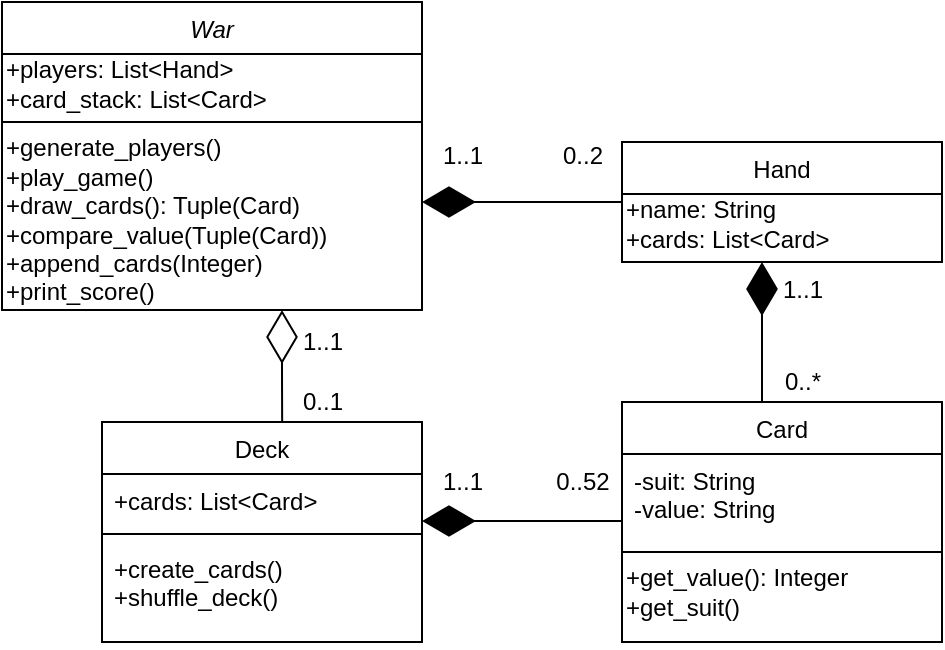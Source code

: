 <mxfile version="12.7.9" type="github">
  <diagram id="C5RBs43oDa-KdzZeNtuy" name="Page-1">
    <mxGraphModel dx="1422" dy="794" grid="1" gridSize="10" guides="1" tooltips="1" connect="1" arrows="1" fold="1" page="1" pageScale="1" pageWidth="827" pageHeight="1169" math="0" shadow="0">
      <root>
        <mxCell id="WIyWlLk6GJQsqaUBKTNV-0" />
        <mxCell id="WIyWlLk6GJQsqaUBKTNV-1" parent="WIyWlLk6GJQsqaUBKTNV-0" />
        <mxCell id="zkfFHV4jXpPFQw0GAbJ--0" value="War" style="swimlane;fontStyle=2;align=center;verticalAlign=top;childLayout=stackLayout;horizontal=1;startSize=26;horizontalStack=0;resizeParent=1;resizeLast=0;collapsible=1;marginBottom=0;rounded=0;shadow=0;strokeWidth=1;" parent="WIyWlLk6GJQsqaUBKTNV-1" vertex="1">
          <mxGeometry x="220" y="150" width="210" height="154" as="geometry">
            <mxRectangle x="230" y="140" width="160" height="26" as="alternateBounds" />
          </mxGeometry>
        </mxCell>
        <mxCell id="9q1hnMezPxJdELME9cKu-0" value="&lt;div style=&quot;&quot;&gt;&lt;span&gt;+players: List&amp;lt;Hand&amp;gt;&lt;/span&gt;&lt;/div&gt;+card_stack: List&amp;lt;Card&amp;gt;" style="text;html=1;align=left;verticalAlign=middle;resizable=0;points=[];autosize=1;" parent="zkfFHV4jXpPFQw0GAbJ--0" vertex="1">
          <mxGeometry y="26" width="210" height="30" as="geometry" />
        </mxCell>
        <mxCell id="9q1hnMezPxJdELME9cKu-9" value="" style="line;strokeWidth=1;fillColor=none;align=left;verticalAlign=middle;spacingTop=-1;spacingLeft=3;spacingRight=3;rotatable=0;labelPosition=right;points=[];portConstraint=eastwest;fontColor=#000000;" parent="zkfFHV4jXpPFQw0GAbJ--0" vertex="1">
          <mxGeometry y="56" width="210" height="8" as="geometry" />
        </mxCell>
        <mxCell id="9q1hnMezPxJdELME9cKu-1" value="+generate_players()&lt;br&gt;+play_game()&lt;br&gt;+draw_cards(): Tuple(Card)&lt;br&gt;+compare_value(Tuple(Card))&lt;br&gt;+append_cards(Integer)&lt;br&gt;+print_score()" style="text;html=1;align=left;verticalAlign=middle;resizable=0;points=[];autosize=1;" parent="zkfFHV4jXpPFQw0GAbJ--0" vertex="1">
          <mxGeometry y="64" width="210" height="90" as="geometry" />
        </mxCell>
        <mxCell id="zkfFHV4jXpPFQw0GAbJ--6" value="Deck" style="swimlane;fontStyle=0;align=center;verticalAlign=top;childLayout=stackLayout;horizontal=1;startSize=26;horizontalStack=0;resizeParent=1;resizeLast=0;collapsible=1;marginBottom=0;rounded=0;shadow=0;strokeWidth=1;" parent="WIyWlLk6GJQsqaUBKTNV-1" vertex="1">
          <mxGeometry x="270" y="360" width="160" height="110" as="geometry">
            <mxRectangle x="130" y="380" width="160" height="26" as="alternateBounds" />
          </mxGeometry>
        </mxCell>
        <mxCell id="zkfFHV4jXpPFQw0GAbJ--7" value="+cards: List&lt;Card&gt;" style="text;align=left;verticalAlign=top;spacingLeft=4;spacingRight=4;overflow=hidden;rotatable=0;points=[[0,0.5],[1,0.5]];portConstraint=eastwest;" parent="zkfFHV4jXpPFQw0GAbJ--6" vertex="1">
          <mxGeometry y="26" width="160" height="26" as="geometry" />
        </mxCell>
        <mxCell id="zkfFHV4jXpPFQw0GAbJ--9" value="" style="line;html=1;strokeWidth=1;align=left;verticalAlign=middle;spacingTop=-1;spacingLeft=3;spacingRight=3;rotatable=0;labelPosition=right;points=[];portConstraint=eastwest;" parent="zkfFHV4jXpPFQw0GAbJ--6" vertex="1">
          <mxGeometry y="52" width="160" height="8" as="geometry" />
        </mxCell>
        <mxCell id="zkfFHV4jXpPFQw0GAbJ--10" value="+create_cards()&#xa;+shuffle_deck()" style="text;align=left;verticalAlign=top;spacingLeft=4;spacingRight=4;overflow=hidden;rotatable=0;points=[[0,0.5],[1,0.5]];portConstraint=eastwest;fontStyle=0" parent="zkfFHV4jXpPFQw0GAbJ--6" vertex="1">
          <mxGeometry y="60" width="160" height="50" as="geometry" />
        </mxCell>
        <mxCell id="zkfFHV4jXpPFQw0GAbJ--13" value="Card" style="swimlane;fontStyle=0;align=center;verticalAlign=top;childLayout=stackLayout;horizontal=1;startSize=26;horizontalStack=0;resizeParent=1;resizeLast=0;collapsible=1;marginBottom=0;rounded=0;shadow=0;strokeWidth=1;" parent="WIyWlLk6GJQsqaUBKTNV-1" vertex="1">
          <mxGeometry x="530" y="350" width="160" height="120" as="geometry">
            <mxRectangle x="340" y="380" width="170" height="26" as="alternateBounds" />
          </mxGeometry>
        </mxCell>
        <mxCell id="tVrNYwURNjbh-53Ul2Ue-0" value="" style="endArrow=diamondThin;endFill=1;endSize=24;html=1;" edge="1" parent="zkfFHV4jXpPFQw0GAbJ--13">
          <mxGeometry width="160" relative="1" as="geometry">
            <mxPoint x="70" as="sourcePoint" />
            <mxPoint x="70" y="-70" as="targetPoint" />
            <Array as="points">
              <mxPoint x="70" y="-30" />
              <mxPoint x="70" y="-54" />
            </Array>
          </mxGeometry>
        </mxCell>
        <mxCell id="zkfFHV4jXpPFQw0GAbJ--14" value="-suit: String&#xa;-value: String" style="text;align=left;verticalAlign=top;spacingLeft=4;spacingRight=4;overflow=hidden;rotatable=0;points=[[0,0.5],[1,0.5]];portConstraint=eastwest;" parent="zkfFHV4jXpPFQw0GAbJ--13" vertex="1">
          <mxGeometry y="26" width="160" height="44" as="geometry" />
        </mxCell>
        <mxCell id="zkfFHV4jXpPFQw0GAbJ--15" value="" style="line;html=1;strokeWidth=1;align=left;verticalAlign=middle;spacingTop=-1;spacingLeft=3;spacingRight=3;rotatable=0;labelPosition=right;points=[];portConstraint=eastwest;" parent="zkfFHV4jXpPFQw0GAbJ--13" vertex="1">
          <mxGeometry y="70" width="160" height="10" as="geometry" />
        </mxCell>
        <mxCell id="9q1hnMezPxJdELME9cKu-12" value="+get_value(): Integer&lt;br&gt;&lt;div style=&quot;&quot;&gt;&lt;span&gt;+get_suit()&lt;/span&gt;&lt;/div&gt;" style="text;html=1;align=left;verticalAlign=middle;resizable=0;points=[];autosize=1;fontColor=#000000;" parent="zkfFHV4jXpPFQw0GAbJ--13" vertex="1">
          <mxGeometry y="80" width="160" height="30" as="geometry" />
        </mxCell>
        <mxCell id="zkfFHV4jXpPFQw0GAbJ--17" value="Hand" style="swimlane;fontStyle=0;align=center;verticalAlign=top;childLayout=stackLayout;horizontal=1;startSize=26;horizontalStack=0;resizeParent=1;resizeLast=0;collapsible=1;marginBottom=0;rounded=0;shadow=0;strokeWidth=1;" parent="WIyWlLk6GJQsqaUBKTNV-1" vertex="1">
          <mxGeometry x="530" y="220" width="160" height="60" as="geometry">
            <mxRectangle x="550" y="140" width="160" height="26" as="alternateBounds" />
          </mxGeometry>
        </mxCell>
        <mxCell id="9q1hnMezPxJdELME9cKu-10" value="+name: String&lt;br&gt;&lt;div&gt;&lt;span&gt;+cards: List&amp;lt;Card&amp;gt;&lt;/span&gt;&lt;/div&gt;" style="text;html=1;align=left;verticalAlign=middle;resizable=0;points=[];autosize=1;fontColor=#000000;" parent="zkfFHV4jXpPFQw0GAbJ--17" vertex="1">
          <mxGeometry y="26" width="160" height="30" as="geometry" />
        </mxCell>
        <mxCell id="9q1hnMezPxJdELME9cKu-13" value="" style="endArrow=diamondThin;endFill=1;endSize=24;html=1;fontColor=#000000;" parent="WIyWlLk6GJQsqaUBKTNV-1" edge="1">
          <mxGeometry width="160" relative="1" as="geometry">
            <mxPoint x="530" y="250" as="sourcePoint" />
            <mxPoint x="430" y="250" as="targetPoint" />
          </mxGeometry>
        </mxCell>
        <mxCell id="9q1hnMezPxJdELME9cKu-15" value="1..1" style="text;html=1;align=center;verticalAlign=middle;resizable=0;points=[];autosize=1;fontColor=#000000;" parent="WIyWlLk6GJQsqaUBKTNV-1" vertex="1">
          <mxGeometry x="430" y="217" width="40" height="20" as="geometry" />
        </mxCell>
        <mxCell id="9q1hnMezPxJdELME9cKu-16" value="" style="endArrow=diamondThin;endFill=1;endSize=24;html=1;fontColor=#000000;" parent="WIyWlLk6GJQsqaUBKTNV-1" edge="1">
          <mxGeometry width="160" relative="1" as="geometry">
            <mxPoint x="530" y="409.5" as="sourcePoint" />
            <mxPoint x="430" y="409.5" as="targetPoint" />
          </mxGeometry>
        </mxCell>
        <mxCell id="9q1hnMezPxJdELME9cKu-17" value="0..2" style="text;html=1;align=center;verticalAlign=middle;resizable=0;points=[];autosize=1;fontColor=#000000;" parent="WIyWlLk6GJQsqaUBKTNV-1" vertex="1">
          <mxGeometry x="490" y="217" width="40" height="20" as="geometry" />
        </mxCell>
        <mxCell id="9q1hnMezPxJdELME9cKu-18" value="1..1" style="text;html=1;align=center;verticalAlign=middle;resizable=0;points=[];autosize=1;fontColor=#000000;" parent="WIyWlLk6GJQsqaUBKTNV-1" vertex="1">
          <mxGeometry x="430" y="380" width="40" height="20" as="geometry" />
        </mxCell>
        <mxCell id="9q1hnMezPxJdELME9cKu-20" value="0..52" style="text;html=1;align=center;verticalAlign=middle;resizable=0;points=[];autosize=1;fontColor=#000000;" parent="WIyWlLk6GJQsqaUBKTNV-1" vertex="1">
          <mxGeometry x="490" y="380" width="40" height="20" as="geometry" />
        </mxCell>
        <mxCell id="9q1hnMezPxJdELME9cKu-22" value="" style="endArrow=diamondThin;endFill=0;endSize=24;html=1;fontColor=#000000;exitX=0.563;exitY=0;exitDx=0;exitDy=0;exitPerimeter=0;" parent="WIyWlLk6GJQsqaUBKTNV-1" source="zkfFHV4jXpPFQw0GAbJ--6" edge="1">
          <mxGeometry width="160" relative="1" as="geometry">
            <mxPoint x="360" y="354" as="sourcePoint" />
            <mxPoint x="360" y="304" as="targetPoint" />
            <Array as="points">
              <mxPoint x="360" y="334" />
            </Array>
          </mxGeometry>
        </mxCell>
        <mxCell id="9q1hnMezPxJdELME9cKu-24" value="1..1" style="text;html=1;align=center;verticalAlign=middle;resizable=0;points=[];autosize=1;fontColor=#000000;" parent="WIyWlLk6GJQsqaUBKTNV-1" vertex="1">
          <mxGeometry x="360" y="310" width="40" height="20" as="geometry" />
        </mxCell>
        <mxCell id="9q1hnMezPxJdELME9cKu-25" value="0..1" style="text;html=1;align=center;verticalAlign=middle;resizable=0;points=[];autosize=1;fontColor=#000000;" parent="WIyWlLk6GJQsqaUBKTNV-1" vertex="1">
          <mxGeometry x="360" y="340" width="40" height="20" as="geometry" />
        </mxCell>
        <mxCell id="9q1hnMezPxJdELME9cKu-27" value="0..*" style="text;html=1;align=center;verticalAlign=middle;resizable=0;points=[];autosize=1;fontColor=#000000;" parent="WIyWlLk6GJQsqaUBKTNV-1" vertex="1">
          <mxGeometry x="605" y="330" width="30" height="20" as="geometry" />
        </mxCell>
        <mxCell id="9q1hnMezPxJdELME9cKu-28" value="1..1" style="text;html=1;align=center;verticalAlign=middle;resizable=0;points=[];autosize=1;fontColor=#000000;" parent="WIyWlLk6GJQsqaUBKTNV-1" vertex="1">
          <mxGeometry x="600" y="284" width="40" height="20" as="geometry" />
        </mxCell>
      </root>
    </mxGraphModel>
  </diagram>
</mxfile>

